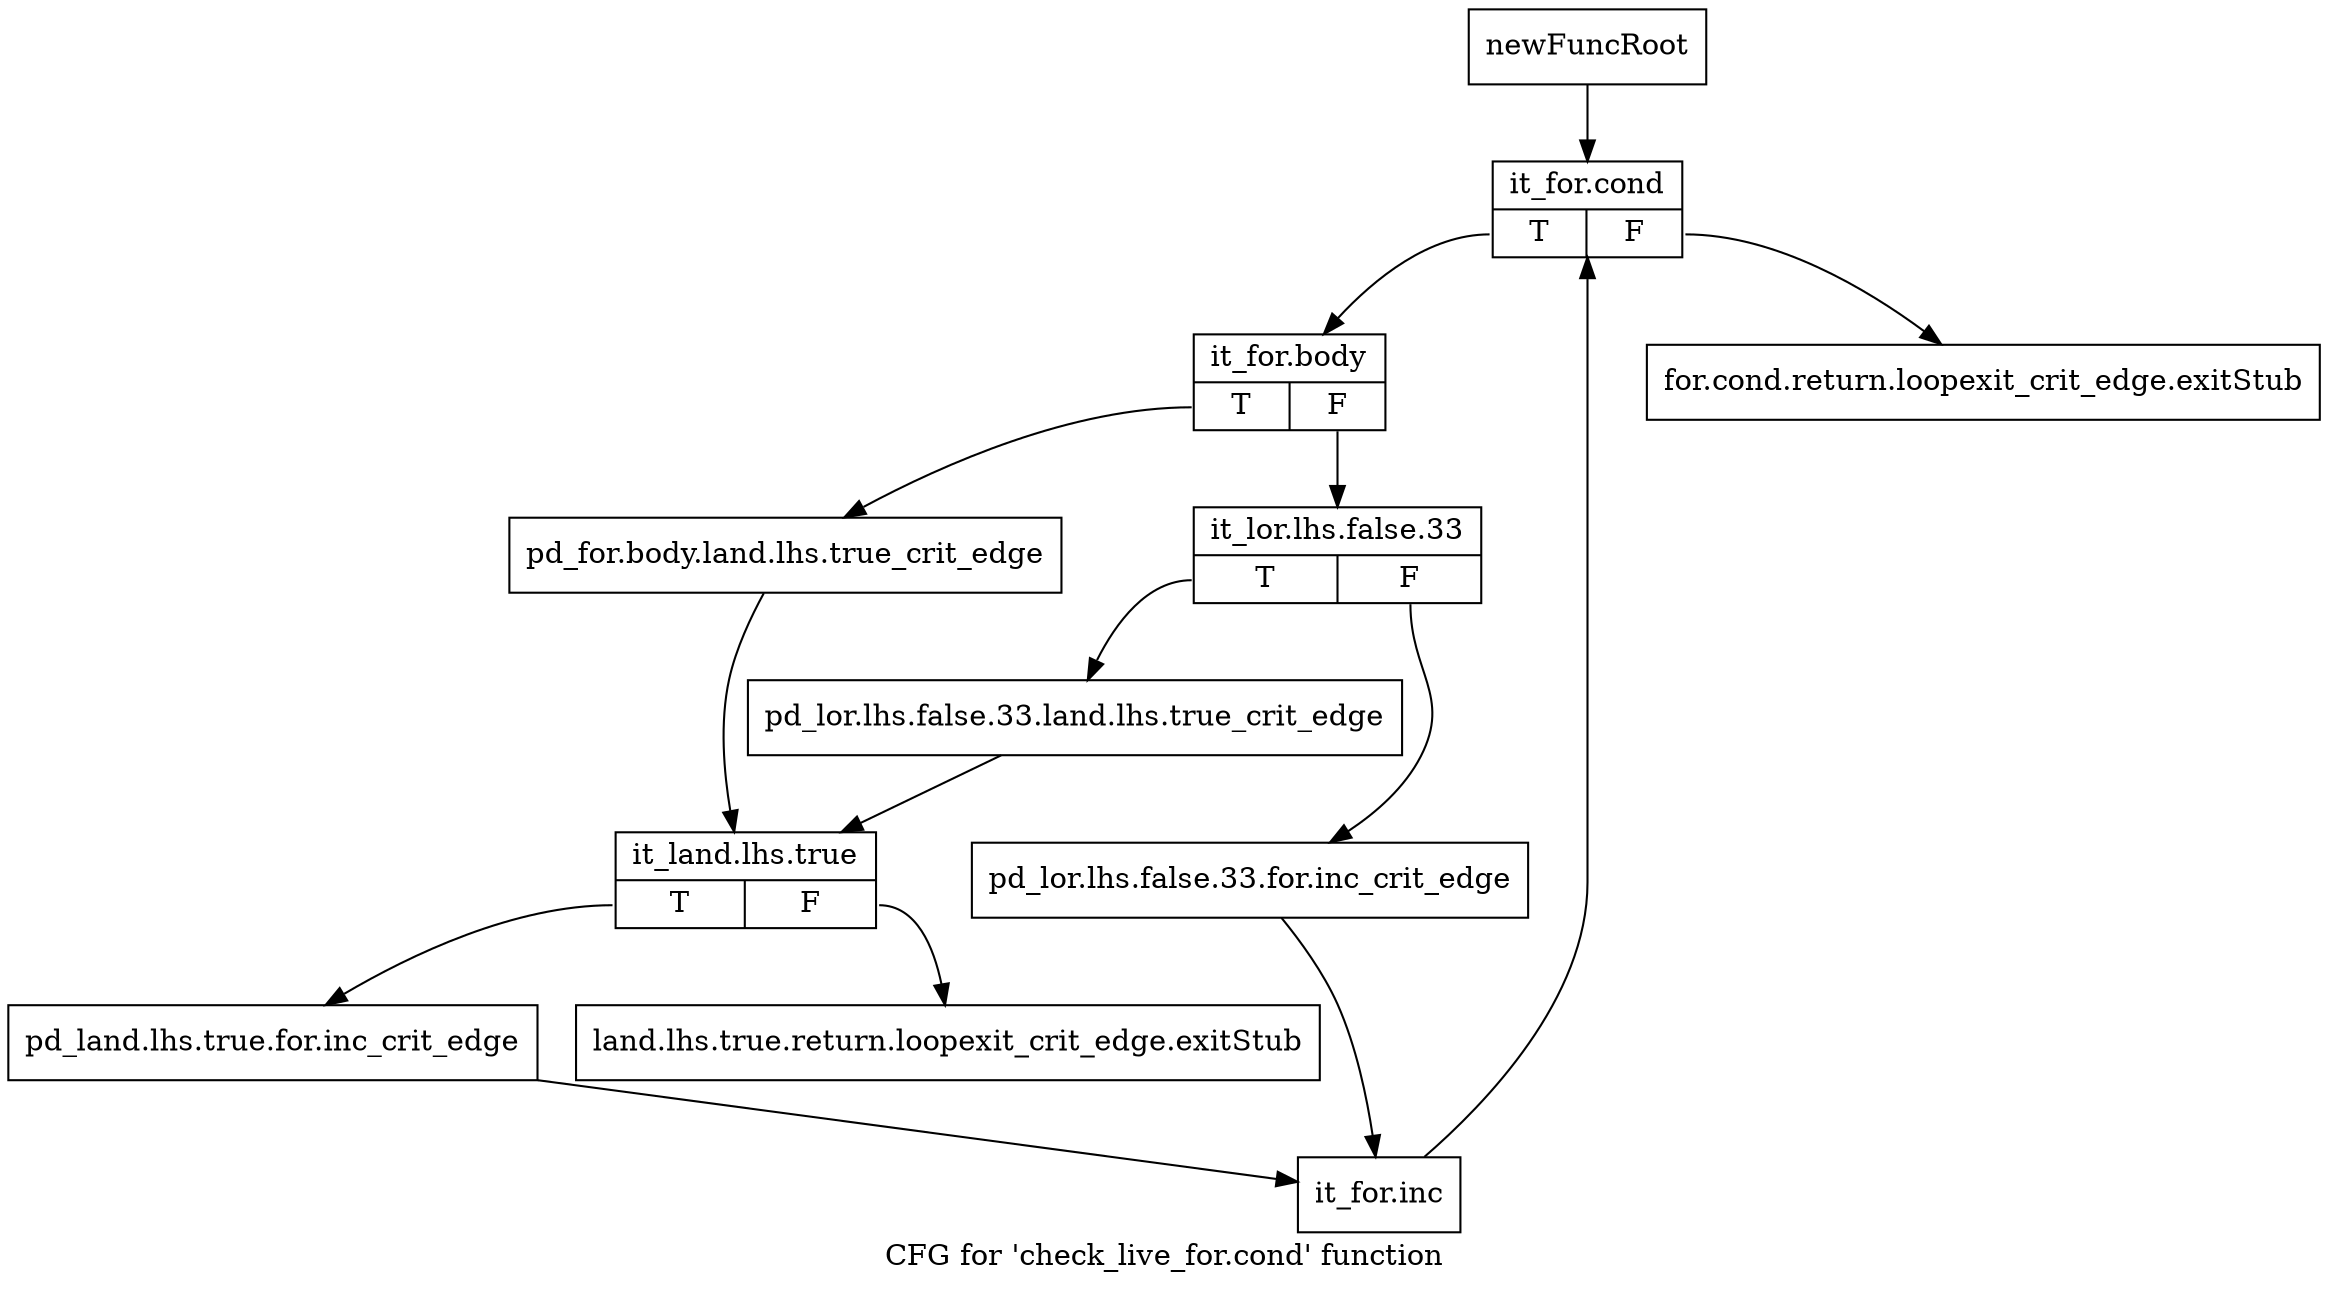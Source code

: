 digraph "CFG for 'check_live_for.cond' function" {
	label="CFG for 'check_live_for.cond' function";

	Node0xc1efc20 [shape=record,label="{newFuncRoot}"];
	Node0xc1efc20 -> Node0xc1efd10;
	Node0xc1efc70 [shape=record,label="{for.cond.return.loopexit_crit_edge.exitStub}"];
	Node0xc1efcc0 [shape=record,label="{land.lhs.true.return.loopexit_crit_edge.exitStub}"];
	Node0xc1efd10 [shape=record,label="{it_for.cond|{<s0>T|<s1>F}}"];
	Node0xc1efd10:s0 -> Node0xc1efd60;
	Node0xc1efd10:s1 -> Node0xc1efc70;
	Node0xc1efd60 [shape=record,label="{it_for.body|{<s0>T|<s1>F}}"];
	Node0xc1efd60:s0 -> Node0xc1efea0;
	Node0xc1efd60:s1 -> Node0xc1efdb0;
	Node0xc1efdb0 [shape=record,label="{it_lor.lhs.false.33|{<s0>T|<s1>F}}"];
	Node0xc1efdb0:s0 -> Node0xc1efe50;
	Node0xc1efdb0:s1 -> Node0xc1efe00;
	Node0xc1efe00 [shape=record,label="{pd_lor.lhs.false.33.for.inc_crit_edge}"];
	Node0xc1efe00 -> Node0xc1eff90;
	Node0xc1efe50 [shape=record,label="{pd_lor.lhs.false.33.land.lhs.true_crit_edge}"];
	Node0xc1efe50 -> Node0xc1efef0;
	Node0xc1efea0 [shape=record,label="{pd_for.body.land.lhs.true_crit_edge}"];
	Node0xc1efea0 -> Node0xc1efef0;
	Node0xc1efef0 [shape=record,label="{it_land.lhs.true|{<s0>T|<s1>F}}"];
	Node0xc1efef0:s0 -> Node0xc1eff40;
	Node0xc1efef0:s1 -> Node0xc1efcc0;
	Node0xc1eff40 [shape=record,label="{pd_land.lhs.true.for.inc_crit_edge}"];
	Node0xc1eff40 -> Node0xc1eff90;
	Node0xc1eff90 [shape=record,label="{it_for.inc}"];
	Node0xc1eff90 -> Node0xc1efd10;
}
